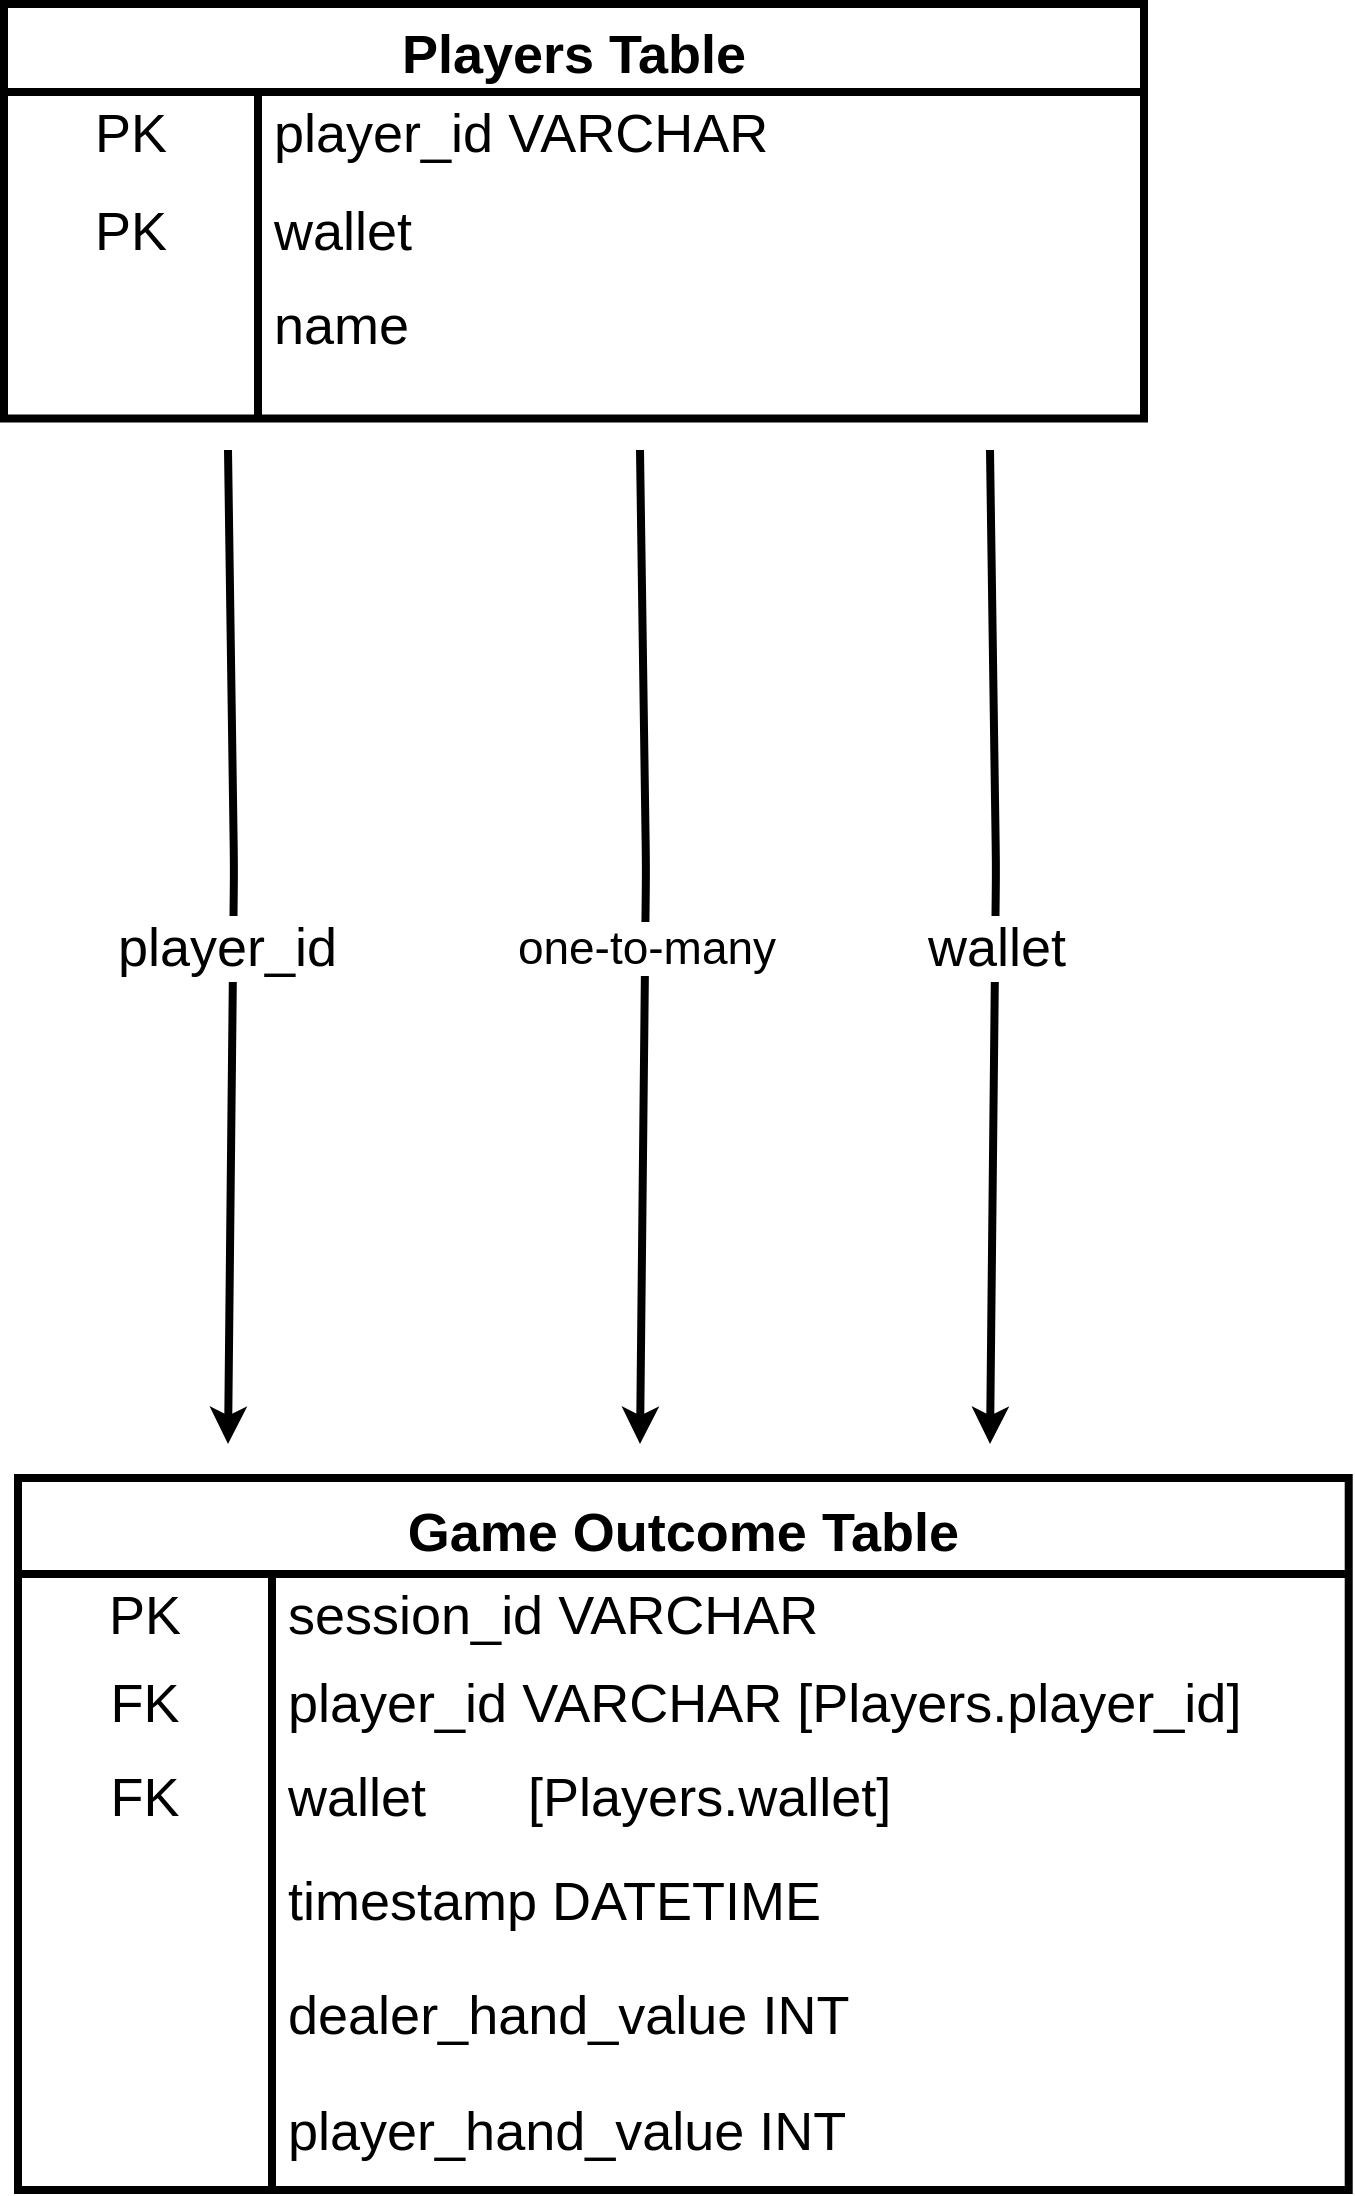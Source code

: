 <mxfile>
    <diagram id="ff_YOwPMqudrr0lO5pYB" name="Page-1">
        <mxGraphModel dx="2029" dy="2039" grid="0" gridSize="10" guides="1" tooltips="1" connect="1" arrows="1" fold="1" page="0" pageScale="1" pageWidth="850" pageHeight="1100" math="0" shadow="0">
            <root>
                <mxCell id="0"/>
                <mxCell id="1" parent="0"/>
                <mxCell id="36" value="Players Table" style="shape=table;startSize=44;container=1;collapsible=0;childLayout=tableLayout;fixedRows=1;rowLines=0;fontStyle=1;strokeWidth=4;fontSize=27;" parent="1" vertex="1">
                    <mxGeometry x="-116" y="-266" width="570" height="207.25" as="geometry"/>
                </mxCell>
                <mxCell id="49" style="shape=tableRow;horizontal=0;startSize=0;swimlaneHead=0;swimlaneBody=0;top=0;left=0;bottom=0;right=0;collapsible=0;dropTarget=0;fillColor=none;points=[[0,0.5],[1,0.5]];portConstraint=eastwest;strokeWidth=4;fontSize=27;" parent="36" vertex="1">
                    <mxGeometry y="44" width="570" height="41" as="geometry"/>
                </mxCell>
                <mxCell id="50" value="PK" style="shape=partialRectangle;html=1;whiteSpace=wrap;connectable=0;fillColor=none;top=0;left=0;bottom=0;right=0;overflow=hidden;pointerEvents=1;strokeWidth=4;fontSize=27;" parent="49" vertex="1">
                    <mxGeometry width="127" height="41" as="geometry">
                        <mxRectangle width="127" height="41" as="alternateBounds"/>
                    </mxGeometry>
                </mxCell>
                <mxCell id="51" value="player_id VARCHAR" style="shape=partialRectangle;html=1;whiteSpace=wrap;connectable=0;fillColor=none;top=0;left=0;bottom=0;right=0;align=left;spacingLeft=6;overflow=hidden;strokeWidth=4;fontSize=27;" parent="49" vertex="1">
                    <mxGeometry x="127" width="443" height="41" as="geometry">
                        <mxRectangle width="443" height="41" as="alternateBounds"/>
                    </mxGeometry>
                </mxCell>
                <mxCell id="46" style="shape=tableRow;horizontal=0;startSize=0;swimlaneHead=0;swimlaneBody=0;top=0;left=0;bottom=0;right=0;collapsible=0;dropTarget=0;fillColor=none;points=[[0,0.5],[1,0.5]];portConstraint=eastwest;strokeWidth=4;fontSize=27;" parent="36" vertex="1">
                    <mxGeometry y="85" width="570" height="57" as="geometry"/>
                </mxCell>
                <mxCell id="47" value="PK" style="shape=partialRectangle;html=1;whiteSpace=wrap;connectable=0;fillColor=none;top=0;left=0;bottom=0;right=0;overflow=hidden;pointerEvents=1;strokeWidth=4;fontSize=27;" parent="46" vertex="1">
                    <mxGeometry width="127" height="57" as="geometry">
                        <mxRectangle width="127" height="57" as="alternateBounds"/>
                    </mxGeometry>
                </mxCell>
                <mxCell id="48" value="wallet&amp;nbsp;" style="shape=partialRectangle;html=1;whiteSpace=wrap;connectable=0;fillColor=none;top=0;left=0;bottom=0;right=0;align=left;spacingLeft=6;overflow=hidden;strokeWidth=4;fontSize=27;" parent="46" vertex="1">
                    <mxGeometry x="127" width="443" height="57" as="geometry">
                        <mxRectangle width="443" height="57" as="alternateBounds"/>
                    </mxGeometry>
                </mxCell>
                <mxCell id="40" value="" style="shape=tableRow;horizontal=0;startSize=0;swimlaneHead=0;swimlaneBody=0;top=0;left=0;bottom=0;right=0;collapsible=0;dropTarget=0;fillColor=none;points=[[0,0.5],[1,0.5]];portConstraint=eastwest;strokeWidth=4;fontSize=27;" parent="36" vertex="1">
                    <mxGeometry y="142" width="570" height="30" as="geometry"/>
                </mxCell>
                <mxCell id="41" value="" style="shape=partialRectangle;html=1;whiteSpace=wrap;connectable=0;fillColor=none;top=0;left=0;bottom=0;right=0;overflow=hidden;strokeWidth=4;fontSize=27;" parent="40" vertex="1">
                    <mxGeometry width="127" height="30" as="geometry">
                        <mxRectangle width="127" height="30" as="alternateBounds"/>
                    </mxGeometry>
                </mxCell>
                <mxCell id="42" value="name" style="shape=partialRectangle;html=1;whiteSpace=wrap;connectable=0;fillColor=none;top=0;left=0;bottom=0;right=0;align=left;spacingLeft=6;overflow=hidden;strokeWidth=4;fontSize=27;" parent="40" vertex="1">
                    <mxGeometry x="127" width="443" height="30" as="geometry">
                        <mxRectangle width="443" height="30" as="alternateBounds"/>
                    </mxGeometry>
                </mxCell>
                <mxCell id="43" value="" style="shape=tableRow;horizontal=0;startSize=0;swimlaneHead=0;swimlaneBody=0;top=0;left=0;bottom=0;right=0;collapsible=0;dropTarget=0;fillColor=none;points=[[0,0.5],[1,0.5]];portConstraint=eastwest;strokeWidth=4;fontSize=27;" parent="36" vertex="1">
                    <mxGeometry y="172" width="570" height="35" as="geometry"/>
                </mxCell>
                <mxCell id="44" value="" style="shape=partialRectangle;html=1;whiteSpace=wrap;connectable=0;fillColor=none;top=0;left=0;bottom=0;right=0;overflow=hidden;strokeWidth=4;fontSize=27;" parent="43" vertex="1">
                    <mxGeometry width="127" height="35" as="geometry">
                        <mxRectangle width="127" height="35" as="alternateBounds"/>
                    </mxGeometry>
                </mxCell>
                <mxCell id="45" value="" style="shape=partialRectangle;html=1;whiteSpace=wrap;connectable=0;fillColor=none;top=0;left=0;bottom=0;right=0;align=left;spacingLeft=6;overflow=hidden;strokeWidth=4;fontSize=27;" parent="43" vertex="1">
                    <mxGeometry x="127" width="443" height="35" as="geometry">
                        <mxRectangle width="443" height="35" as="alternateBounds"/>
                    </mxGeometry>
                </mxCell>
                <mxCell id="52" value="Game Outcome Table" style="shape=table;startSize=48;container=1;collapsible=0;childLayout=tableLayout;fixedRows=1;rowLines=0;fontStyle=1;strokeWidth=4;fontSize=27;" parent="1" vertex="1">
                    <mxGeometry x="-109" y="471" width="665.357" height="356" as="geometry"/>
                </mxCell>
                <mxCell id="53" style="shape=tableRow;horizontal=0;startSize=0;swimlaneHead=0;swimlaneBody=0;top=0;left=0;bottom=0;right=0;collapsible=0;dropTarget=0;fillColor=none;points=[[0,0.5],[1,0.5]];portConstraint=eastwest;strokeWidth=4;fontSize=27;" parent="52" vertex="1">
                    <mxGeometry y="48" width="665.357" height="41" as="geometry"/>
                </mxCell>
                <mxCell id="54" value="PK" style="shape=partialRectangle;html=1;whiteSpace=wrap;connectable=0;fillColor=none;top=0;left=0;bottom=0;right=0;overflow=hidden;pointerEvents=1;strokeWidth=4;fontSize=27;" parent="53" vertex="1">
                    <mxGeometry width="127" height="41" as="geometry">
                        <mxRectangle width="127" height="41" as="alternateBounds"/>
                    </mxGeometry>
                </mxCell>
                <mxCell id="55" value="session_id VARCHAR" style="shape=partialRectangle;html=1;whiteSpace=wrap;connectable=0;fillColor=none;top=0;left=0;bottom=0;right=0;align=left;spacingLeft=6;overflow=hidden;strokeWidth=4;fontSize=27;" parent="53" vertex="1">
                    <mxGeometry x="127" width="538" height="41" as="geometry">
                        <mxRectangle width="538" height="41" as="alternateBounds"/>
                    </mxGeometry>
                </mxCell>
                <mxCell id="56" style="shape=tableRow;horizontal=0;startSize=0;swimlaneHead=0;swimlaneBody=0;top=0;left=0;bottom=0;right=0;collapsible=0;dropTarget=0;fillColor=none;points=[[0,0.5],[1,0.5]];portConstraint=eastwest;strokeWidth=4;fontSize=27;" parent="52" vertex="1">
                    <mxGeometry y="89" width="665.357" height="47" as="geometry"/>
                </mxCell>
                <mxCell id="57" value="FK" style="shape=partialRectangle;html=1;whiteSpace=wrap;connectable=0;fillColor=none;top=0;left=0;bottom=0;right=0;overflow=hidden;pointerEvents=1;strokeWidth=4;fontSize=27;" parent="56" vertex="1">
                    <mxGeometry width="127" height="47" as="geometry">
                        <mxRectangle width="127" height="47" as="alternateBounds"/>
                    </mxGeometry>
                </mxCell>
                <mxCell id="58" value="player_id VARCHAR [Players.player_id]" style="shape=partialRectangle;html=1;whiteSpace=wrap;connectable=0;fillColor=none;top=0;left=0;bottom=0;right=0;align=left;spacingLeft=6;overflow=hidden;strokeWidth=4;fontSize=27;" parent="56" vertex="1">
                    <mxGeometry x="127" width="538" height="47" as="geometry">
                        <mxRectangle width="538" height="47" as="alternateBounds"/>
                    </mxGeometry>
                </mxCell>
                <mxCell id="59" value="" style="shape=tableRow;horizontal=0;startSize=0;swimlaneHead=0;swimlaneBody=0;top=0;left=0;bottom=0;right=0;collapsible=0;dropTarget=0;fillColor=none;points=[[0,0.5],[1,0.5]];portConstraint=eastwest;strokeWidth=4;fontSize=27;" parent="52" vertex="1">
                    <mxGeometry y="136" width="665.357" height="48" as="geometry"/>
                </mxCell>
                <mxCell id="60" value="FK" style="shape=partialRectangle;html=1;whiteSpace=wrap;connectable=0;fillColor=none;top=0;left=0;bottom=0;right=0;overflow=hidden;pointerEvents=1;strokeWidth=4;fontSize=27;" parent="59" vertex="1">
                    <mxGeometry width="127" height="48" as="geometry">
                        <mxRectangle width="127" height="48" as="alternateBounds"/>
                    </mxGeometry>
                </mxCell>
                <mxCell id="61" value="wallet&amp;nbsp;&amp;nbsp;&lt;span style=&quot;white-space: pre;&quot;&gt;&#9;&lt;/span&gt;[Players.wallet]" style="shape=partialRectangle;html=1;whiteSpace=wrap;connectable=0;fillColor=none;top=0;left=0;bottom=0;right=0;align=left;spacingLeft=6;overflow=hidden;strokeWidth=4;fontSize=27;" parent="59" vertex="1">
                    <mxGeometry x="127" width="538" height="48" as="geometry">
                        <mxRectangle width="538" height="48" as="alternateBounds"/>
                    </mxGeometry>
                </mxCell>
                <mxCell id="62" value="" style="shape=tableRow;horizontal=0;startSize=0;swimlaneHead=0;swimlaneBody=0;top=0;left=0;bottom=0;right=0;collapsible=0;dropTarget=0;fillColor=none;points=[[0,0.5],[1,0.5]];portConstraint=eastwest;strokeWidth=4;fontSize=27;" parent="52" vertex="1">
                    <mxGeometry y="184" width="665.357" height="56" as="geometry"/>
                </mxCell>
                <mxCell id="63" value="" style="shape=partialRectangle;html=1;whiteSpace=wrap;connectable=0;fillColor=none;top=0;left=0;bottom=0;right=0;overflow=hidden;strokeWidth=4;fontSize=27;" parent="62" vertex="1">
                    <mxGeometry width="127" height="56" as="geometry">
                        <mxRectangle width="127" height="56" as="alternateBounds"/>
                    </mxGeometry>
                </mxCell>
                <mxCell id="64" value="timestamp DATETIME" style="shape=partialRectangle;html=1;whiteSpace=wrap;connectable=0;fillColor=none;top=0;left=0;bottom=0;right=0;align=left;spacingLeft=6;overflow=hidden;strokeWidth=4;fontSize=27;" parent="62" vertex="1">
                    <mxGeometry x="127" width="538" height="56" as="geometry">
                        <mxRectangle width="538" height="56" as="alternateBounds"/>
                    </mxGeometry>
                </mxCell>
                <mxCell id="65" value="" style="shape=tableRow;horizontal=0;startSize=0;swimlaneHead=0;swimlaneBody=0;top=0;left=0;bottom=0;right=0;collapsible=0;dropTarget=0;fillColor=none;points=[[0,0.5],[1,0.5]];portConstraint=eastwest;strokeWidth=4;fontSize=27;" parent="52" vertex="1">
                    <mxGeometry y="240" width="665.357" height="58" as="geometry"/>
                </mxCell>
                <mxCell id="66" value="" style="shape=partialRectangle;html=1;whiteSpace=wrap;connectable=0;fillColor=none;top=0;left=0;bottom=0;right=0;overflow=hidden;strokeWidth=4;fontSize=27;" parent="65" vertex="1">
                    <mxGeometry width="127" height="58" as="geometry">
                        <mxRectangle width="127" height="58" as="alternateBounds"/>
                    </mxGeometry>
                </mxCell>
                <mxCell id="67" value="dealer_hand_value INT" style="shape=partialRectangle;html=1;whiteSpace=wrap;connectable=0;fillColor=none;top=0;left=0;bottom=0;right=0;align=left;spacingLeft=6;overflow=hidden;strokeWidth=4;fontSize=27;" parent="65" vertex="1">
                    <mxGeometry x="127" width="538" height="58" as="geometry">
                        <mxRectangle width="538" height="58" as="alternateBounds"/>
                    </mxGeometry>
                </mxCell>
                <mxCell id="109" style="shape=tableRow;horizontal=0;startSize=0;swimlaneHead=0;swimlaneBody=0;top=0;left=0;bottom=0;right=0;collapsible=0;dropTarget=0;fillColor=none;points=[[0,0.5],[1,0.5]];portConstraint=eastwest;strokeWidth=4;fontSize=27;" parent="52" vertex="1">
                    <mxGeometry y="298" width="665.357" height="58" as="geometry"/>
                </mxCell>
                <mxCell id="110" style="shape=partialRectangle;html=1;whiteSpace=wrap;connectable=0;fillColor=none;top=0;left=0;bottom=0;right=0;overflow=hidden;strokeWidth=4;fontSize=27;" parent="109" vertex="1">
                    <mxGeometry width="127" height="58" as="geometry">
                        <mxRectangle width="127" height="58" as="alternateBounds"/>
                    </mxGeometry>
                </mxCell>
                <mxCell id="111" value="player_hand_value INT" style="shape=partialRectangle;html=1;whiteSpace=wrap;connectable=0;fillColor=none;top=0;left=0;bottom=0;right=0;align=left;spacingLeft=6;overflow=hidden;strokeWidth=4;fontSize=27;" parent="109" vertex="1">
                    <mxGeometry x="127" width="538" height="58" as="geometry">
                        <mxRectangle width="538" height="58" as="alternateBounds"/>
                    </mxGeometry>
                </mxCell>
                <mxCell id="97" value="" style="endArrow=classic;html=1;strokeWidth=4;fontSize=27;" parent="1" edge="1">
                    <mxGeometry relative="1" as="geometry">
                        <mxPoint x="-4" y="-43" as="sourcePoint"/>
                        <mxPoint x="-4" y="454.02" as="targetPoint"/>
                        <Array as="points">
                            <mxPoint x="-1" y="166.02"/>
                        </Array>
                    </mxGeometry>
                </mxCell>
                <mxCell id="98" value="player_id&amp;nbsp;" style="edgeLabel;resizable=0;html=1;align=center;verticalAlign=middle;strokeWidth=4;fontSize=27;" parent="97" connectable="0" vertex="1">
                    <mxGeometry relative="1" as="geometry">
                        <mxPoint as="offset"/>
                    </mxGeometry>
                </mxCell>
                <mxCell id="112" value="" style="endArrow=classic;html=1;strokeWidth=4;fontSize=27;" edge="1" parent="1">
                    <mxGeometry relative="1" as="geometry">
                        <mxPoint x="202" y="-43.0" as="sourcePoint"/>
                        <mxPoint x="202" y="454.02" as="targetPoint"/>
                        <Array as="points">
                            <mxPoint x="205" y="166.02"/>
                        </Array>
                    </mxGeometry>
                </mxCell>
                <mxCell id="114" value="&lt;font style=&quot;font-size: 23px;&quot;&gt;one-to-many&lt;/font&gt;" style="edgeLabel;html=1;align=center;verticalAlign=middle;resizable=0;points=[];" vertex="1" connectable="0" parent="112">
                    <mxGeometry x="-0.001" relative="1" as="geometry">
                        <mxPoint as="offset"/>
                    </mxGeometry>
                </mxCell>
                <mxCell id="115" value="" style="endArrow=classic;html=1;strokeWidth=4;fontSize=27;" edge="1" parent="1">
                    <mxGeometry relative="1" as="geometry">
                        <mxPoint x="377.0" y="-43.0" as="sourcePoint"/>
                        <mxPoint x="377.0" y="454.02" as="targetPoint"/>
                        <Array as="points">
                            <mxPoint x="380" y="166.02"/>
                        </Array>
                    </mxGeometry>
                </mxCell>
                <mxCell id="116" value="wallet" style="edgeLabel;resizable=0;html=1;align=center;verticalAlign=middle;strokeWidth=4;fontSize=27;" connectable="0" vertex="1" parent="115">
                    <mxGeometry relative="1" as="geometry">
                        <mxPoint as="offset"/>
                    </mxGeometry>
                </mxCell>
            </root>
        </mxGraphModel>
    </diagram>
</mxfile>